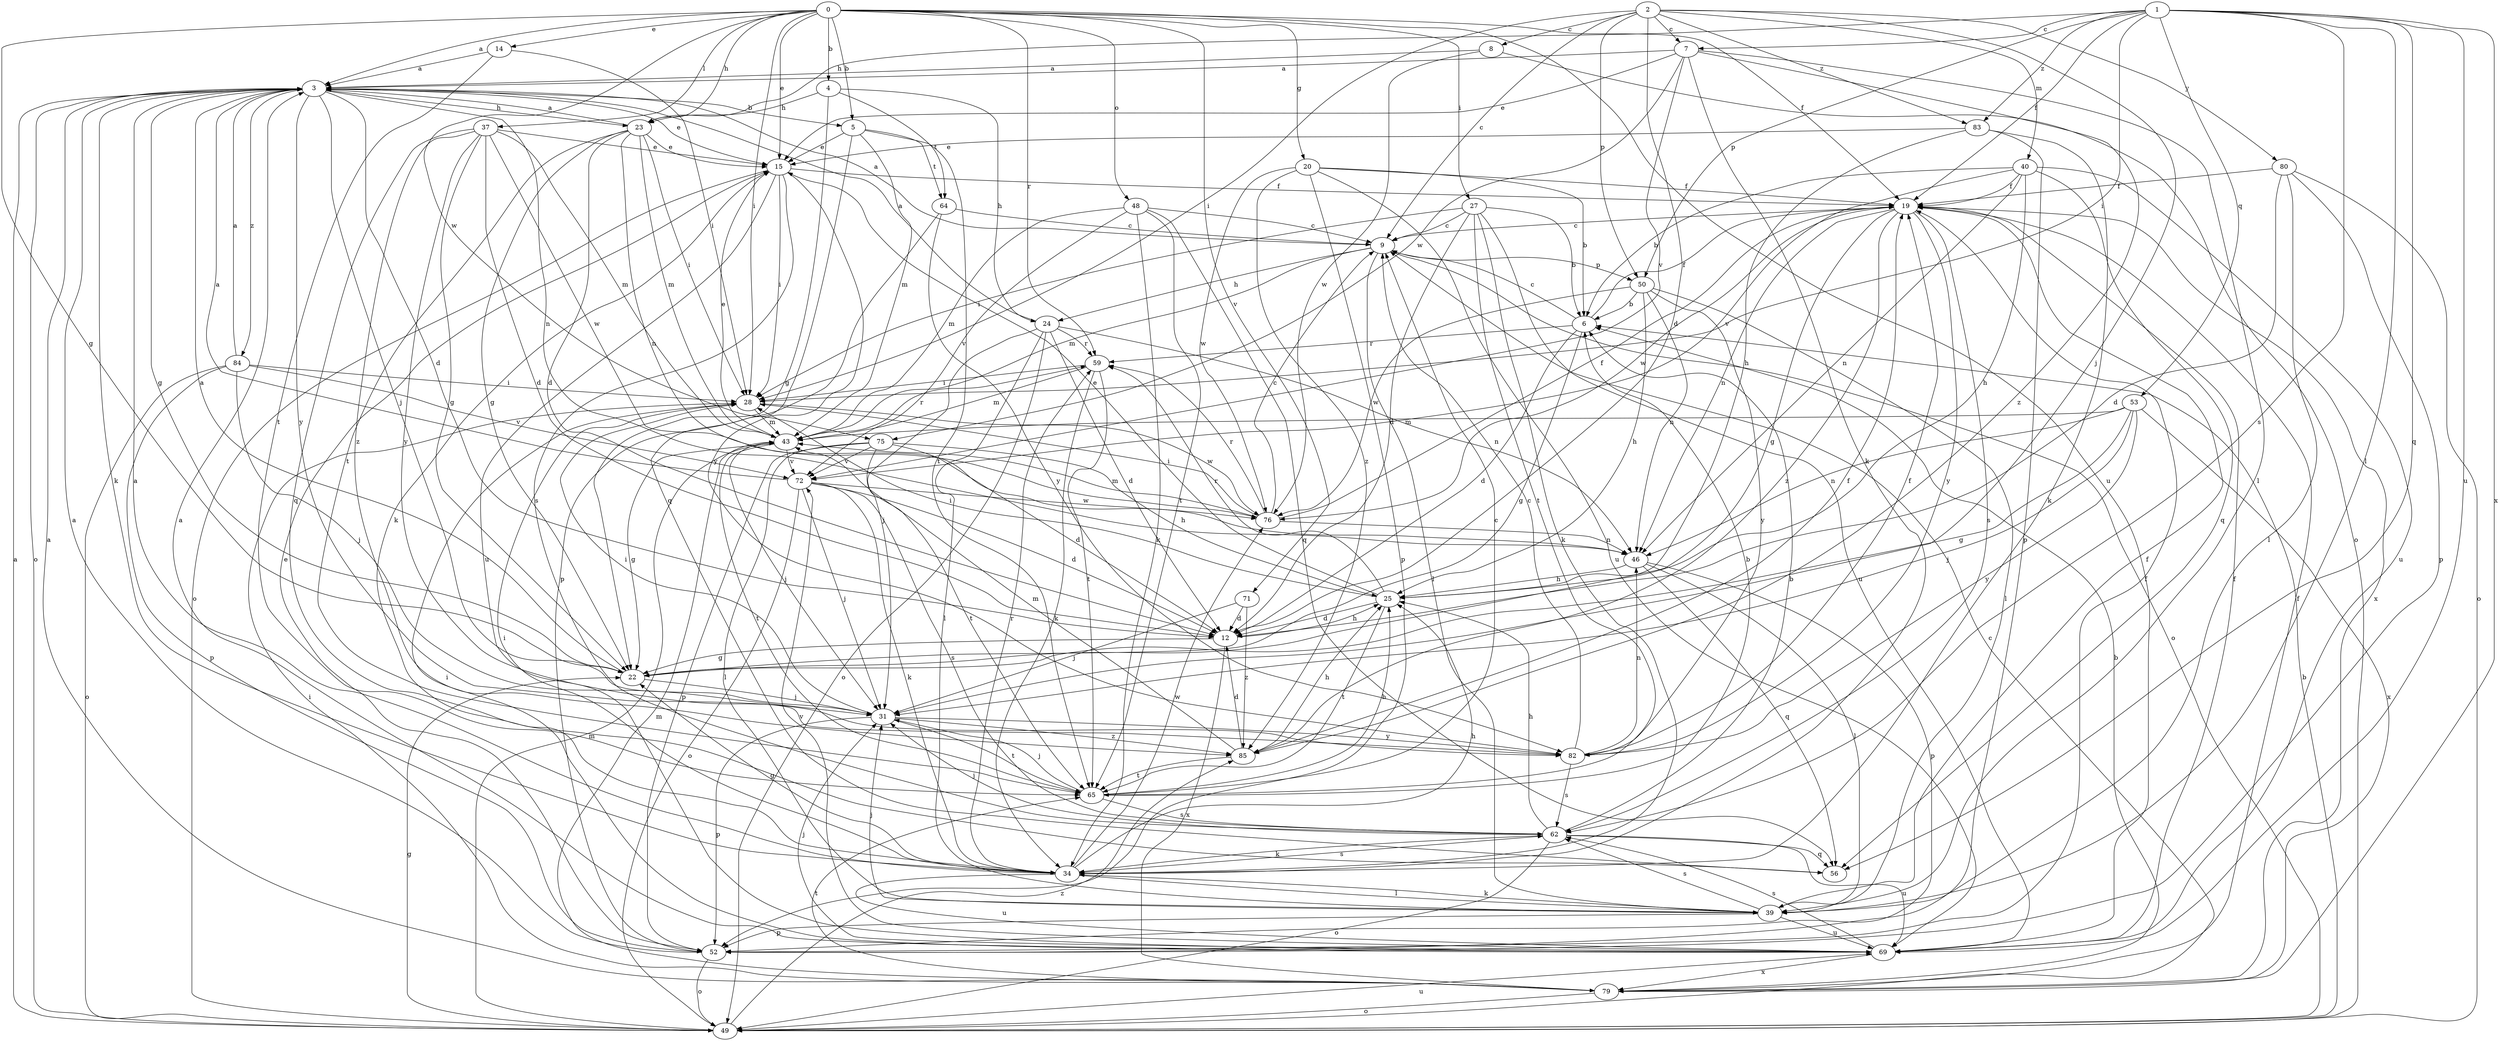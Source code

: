 strict digraph  {
0;
1;
2;
3;
4;
5;
6;
7;
8;
9;
12;
14;
15;
19;
20;
22;
23;
24;
25;
27;
28;
31;
34;
37;
39;
40;
43;
46;
48;
49;
50;
52;
53;
56;
59;
62;
64;
65;
69;
71;
72;
75;
76;
79;
80;
82;
83;
84;
85;
0 -> 3  [label=a];
0 -> 4  [label=b];
0 -> 5  [label=b];
0 -> 14  [label=e];
0 -> 15  [label=e];
0 -> 19  [label=f];
0 -> 20  [label=g];
0 -> 22  [label=g];
0 -> 23  [label=h];
0 -> 27  [label=i];
0 -> 28  [label=i];
0 -> 37  [label=l];
0 -> 48  [label=o];
0 -> 59  [label=r];
0 -> 69  [label=u];
0 -> 71  [label=v];
0 -> 75  [label=w];
1 -> 7  [label=c];
1 -> 19  [label=f];
1 -> 23  [label=h];
1 -> 28  [label=i];
1 -> 39  [label=l];
1 -> 50  [label=p];
1 -> 53  [label=q];
1 -> 56  [label=q];
1 -> 62  [label=s];
1 -> 69  [label=u];
1 -> 79  [label=x];
1 -> 83  [label=z];
2 -> 7  [label=c];
2 -> 8  [label=c];
2 -> 9  [label=c];
2 -> 12  [label=d];
2 -> 28  [label=i];
2 -> 31  [label=j];
2 -> 40  [label=m];
2 -> 50  [label=p];
2 -> 80  [label=y];
2 -> 83  [label=z];
3 -> 5  [label=b];
3 -> 12  [label=d];
3 -> 15  [label=e];
3 -> 22  [label=g];
3 -> 23  [label=h];
3 -> 31  [label=j];
3 -> 34  [label=k];
3 -> 46  [label=n];
3 -> 49  [label=o];
3 -> 82  [label=y];
3 -> 84  [label=z];
4 -> 22  [label=g];
4 -> 23  [label=h];
4 -> 24  [label=h];
4 -> 64  [label=t];
5 -> 15  [label=e];
5 -> 43  [label=m];
5 -> 56  [label=q];
5 -> 64  [label=t];
5 -> 65  [label=t];
6 -> 9  [label=c];
6 -> 12  [label=d];
6 -> 19  [label=f];
6 -> 22  [label=g];
6 -> 59  [label=r];
7 -> 3  [label=a];
7 -> 15  [label=e];
7 -> 34  [label=k];
7 -> 39  [label=l];
7 -> 72  [label=v];
7 -> 75  [label=w];
7 -> 85  [label=z];
8 -> 3  [label=a];
8 -> 49  [label=o];
8 -> 76  [label=w];
9 -> 3  [label=a];
9 -> 24  [label=h];
9 -> 39  [label=l];
9 -> 43  [label=m];
9 -> 49  [label=o];
9 -> 50  [label=p];
12 -> 22  [label=g];
12 -> 25  [label=h];
12 -> 79  [label=x];
14 -> 3  [label=a];
14 -> 28  [label=i];
14 -> 65  [label=t];
15 -> 19  [label=f];
15 -> 28  [label=i];
15 -> 34  [label=k];
15 -> 49  [label=o];
15 -> 62  [label=s];
15 -> 69  [label=u];
15 -> 82  [label=y];
19 -> 9  [label=c];
19 -> 22  [label=g];
19 -> 46  [label=n];
19 -> 62  [label=s];
19 -> 76  [label=w];
19 -> 79  [label=x];
19 -> 82  [label=y];
19 -> 85  [label=z];
20 -> 6  [label=b];
20 -> 19  [label=f];
20 -> 52  [label=p];
20 -> 69  [label=u];
20 -> 76  [label=w];
20 -> 85  [label=z];
22 -> 3  [label=a];
22 -> 31  [label=j];
23 -> 3  [label=a];
23 -> 12  [label=d];
23 -> 15  [label=e];
23 -> 22  [label=g];
23 -> 28  [label=i];
23 -> 43  [label=m];
23 -> 46  [label=n];
23 -> 65  [label=t];
24 -> 3  [label=a];
24 -> 12  [label=d];
24 -> 31  [label=j];
24 -> 39  [label=l];
24 -> 46  [label=n];
24 -> 49  [label=o];
24 -> 59  [label=r];
25 -> 12  [label=d];
25 -> 15  [label=e];
25 -> 28  [label=i];
25 -> 59  [label=r];
25 -> 65  [label=t];
27 -> 6  [label=b];
27 -> 9  [label=c];
27 -> 12  [label=d];
27 -> 28  [label=i];
27 -> 34  [label=k];
27 -> 65  [label=t];
27 -> 69  [label=u];
28 -> 43  [label=m];
28 -> 76  [label=w];
31 -> 28  [label=i];
31 -> 52  [label=p];
31 -> 65  [label=t];
31 -> 82  [label=y];
31 -> 85  [label=z];
34 -> 3  [label=a];
34 -> 22  [label=g];
34 -> 25  [label=h];
34 -> 28  [label=i];
34 -> 39  [label=l];
34 -> 59  [label=r];
34 -> 62  [label=s];
34 -> 69  [label=u];
34 -> 76  [label=w];
37 -> 12  [label=d];
37 -> 15  [label=e];
37 -> 22  [label=g];
37 -> 43  [label=m];
37 -> 56  [label=q];
37 -> 76  [label=w];
37 -> 82  [label=y];
37 -> 85  [label=z];
39 -> 19  [label=f];
39 -> 31  [label=j];
39 -> 34  [label=k];
39 -> 52  [label=p];
39 -> 62  [label=s];
39 -> 69  [label=u];
40 -> 6  [label=b];
40 -> 19  [label=f];
40 -> 25  [label=h];
40 -> 46  [label=n];
40 -> 56  [label=q];
40 -> 69  [label=u];
40 -> 72  [label=v];
43 -> 15  [label=e];
43 -> 22  [label=g];
43 -> 31  [label=j];
43 -> 59  [label=r];
43 -> 65  [label=t];
43 -> 72  [label=v];
46 -> 25  [label=h];
46 -> 39  [label=l];
46 -> 52  [label=p];
46 -> 56  [label=q];
48 -> 9  [label=c];
48 -> 34  [label=k];
48 -> 43  [label=m];
48 -> 56  [label=q];
48 -> 65  [label=t];
48 -> 72  [label=v];
49 -> 3  [label=a];
49 -> 6  [label=b];
49 -> 9  [label=c];
49 -> 22  [label=g];
49 -> 43  [label=m];
49 -> 69  [label=u];
49 -> 85  [label=z];
50 -> 6  [label=b];
50 -> 25  [label=h];
50 -> 39  [label=l];
50 -> 46  [label=n];
50 -> 76  [label=w];
50 -> 82  [label=y];
52 -> 3  [label=a];
52 -> 15  [label=e];
52 -> 19  [label=f];
52 -> 49  [label=o];
53 -> 22  [label=g];
53 -> 31  [label=j];
53 -> 43  [label=m];
53 -> 46  [label=n];
53 -> 79  [label=x];
53 -> 82  [label=y];
59 -> 28  [label=i];
59 -> 34  [label=k];
59 -> 43  [label=m];
59 -> 65  [label=t];
62 -> 6  [label=b];
62 -> 25  [label=h];
62 -> 31  [label=j];
62 -> 34  [label=k];
62 -> 49  [label=o];
62 -> 56  [label=q];
62 -> 69  [label=u];
64 -> 9  [label=c];
64 -> 52  [label=p];
64 -> 82  [label=y];
65 -> 6  [label=b];
65 -> 9  [label=c];
65 -> 25  [label=h];
65 -> 31  [label=j];
65 -> 62  [label=s];
69 -> 3  [label=a];
69 -> 19  [label=f];
69 -> 28  [label=i];
69 -> 31  [label=j];
69 -> 62  [label=s];
69 -> 72  [label=v];
69 -> 79  [label=x];
71 -> 12  [label=d];
71 -> 31  [label=j];
71 -> 85  [label=z];
72 -> 3  [label=a];
72 -> 12  [label=d];
72 -> 31  [label=j];
72 -> 34  [label=k];
72 -> 49  [label=o];
72 -> 62  [label=s];
72 -> 76  [label=w];
75 -> 12  [label=d];
75 -> 25  [label=h];
75 -> 39  [label=l];
75 -> 52  [label=p];
75 -> 65  [label=t];
75 -> 72  [label=v];
76 -> 9  [label=c];
76 -> 19  [label=f];
76 -> 28  [label=i];
76 -> 43  [label=m];
76 -> 46  [label=n];
76 -> 59  [label=r];
79 -> 3  [label=a];
79 -> 6  [label=b];
79 -> 19  [label=f];
79 -> 28  [label=i];
79 -> 43  [label=m];
79 -> 49  [label=o];
79 -> 65  [label=t];
80 -> 12  [label=d];
80 -> 19  [label=f];
80 -> 39  [label=l];
80 -> 49  [label=o];
80 -> 52  [label=p];
82 -> 9  [label=c];
82 -> 19  [label=f];
82 -> 46  [label=n];
82 -> 62  [label=s];
83 -> 15  [label=e];
83 -> 25  [label=h];
83 -> 34  [label=k];
83 -> 52  [label=p];
84 -> 3  [label=a];
84 -> 28  [label=i];
84 -> 31  [label=j];
84 -> 49  [label=o];
84 -> 52  [label=p];
84 -> 72  [label=v];
85 -> 12  [label=d];
85 -> 19  [label=f];
85 -> 25  [label=h];
85 -> 43  [label=m];
85 -> 65  [label=t];
}
